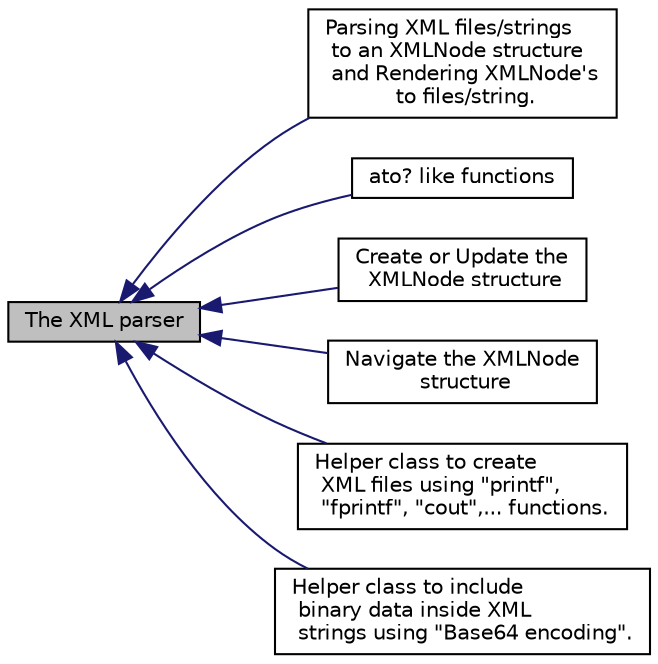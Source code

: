 digraph "The XML parser"
{
  edge [fontname="Helvetica",fontsize="10",labelfontname="Helvetica",labelfontsize="10"];
  node [fontname="Helvetica",fontsize="10",shape=record];
  rankdir=LR;
  Node1 [label="Parsing XML files/strings\l to an XMLNode structure\l and Rendering XMLNode's\l to files/string.",height=0.2,width=0.4,color="black", fillcolor="white", style="filled",URL="$group__conversions.html"];
  Node4 [label="ato? like functions",height=0.2,width=0.4,color="black", fillcolor="white", style="filled",URL="$group__ato_x.html"];
  Node3 [label="Create or Update the\l XMLNode structure",height=0.2,width=0.4,color="black", fillcolor="white", style="filled",URL="$group__xml_modify.html"];
  Node2 [label="Navigate the XMLNode\l structure",height=0.2,width=0.4,color="black", fillcolor="white", style="filled",URL="$group__navigate.html"];
  Node5 [label="Helper class to create\l XML files using \"printf\",\l \"fprintf\", \"cout\",... functions.",height=0.2,width=0.4,color="black", fillcolor="white", style="filled",URL="$group___to_x_m_l_string_tool.html"];
  Node6 [label="Helper class to include\l binary data inside XML\l strings using \"Base64 encoding\".",height=0.2,width=0.4,color="black", fillcolor="white", style="filled",URL="$group___x_m_l_parser_base64_tool.html"];
  Node0 [label="The XML parser",height=0.2,width=0.4,color="black", fillcolor="grey75", style="filled" fontcolor="black"];
  Node0->Node1 [shape=plaintext, color="midnightblue", dir="back", style="solid"];
  Node0->Node2 [shape=plaintext, color="midnightblue", dir="back", style="solid"];
  Node0->Node3 [shape=plaintext, color="midnightblue", dir="back", style="solid"];
  Node0->Node4 [shape=plaintext, color="midnightblue", dir="back", style="solid"];
  Node0->Node5 [shape=plaintext, color="midnightblue", dir="back", style="solid"];
  Node0->Node6 [shape=plaintext, color="midnightblue", dir="back", style="solid"];
}
